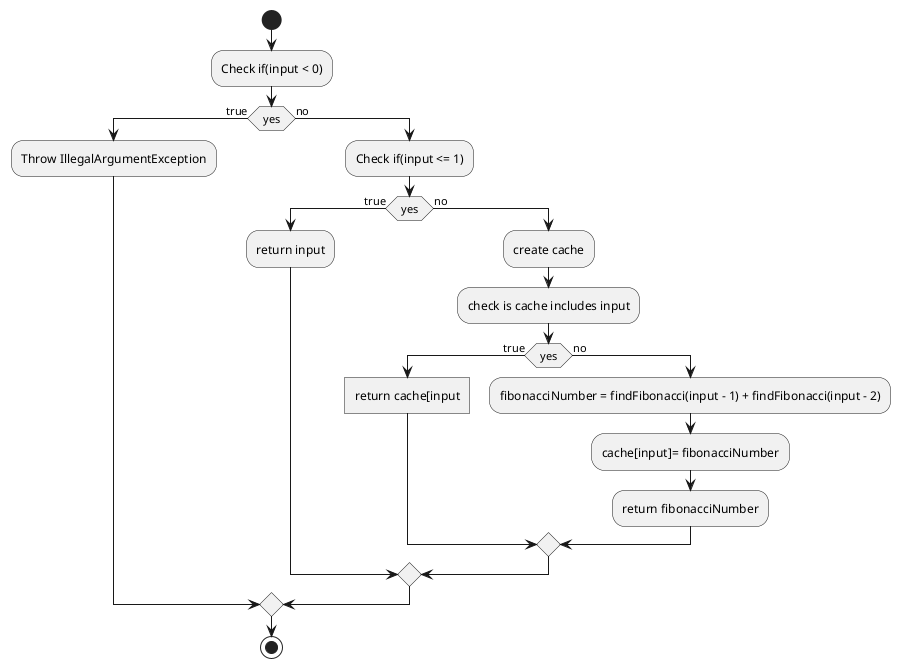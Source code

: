 @startuml
'https://plantuml.com/activity-diagram-beta

start
 :Check if(input < 0);
 if (yes) then (true)
    :Throw IllegalArgumentException;
   else (no)
    :Check if(input <= 1);
   if (yes) then (true)
    :return input;
   else(no)
   :create cache;
     :check is cache includes input;
        if(yes) then (true)
        :return cache[input]
     else(no)
        :fibonacciNumber = findFibonacci(input - 1) + findFibonacci(input - 2);
        :cache[input]= fibonacciNumber;
        :return fibonacciNumber;
     endif
 endif
 endif
 stop

 @enduml
